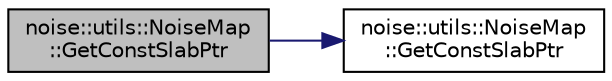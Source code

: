 digraph "noise::utils::NoiseMap::GetConstSlabPtr"
{
  edge [fontname="Helvetica",fontsize="10",labelfontname="Helvetica",labelfontsize="10"];
  node [fontname="Helvetica",fontsize="10",shape=record];
  rankdir="LR";
  Node1 [label="noise::utils::NoiseMap\l::GetConstSlabPtr",height=0.2,width=0.4,color="black", fillcolor="grey75", style="filled" fontcolor="black"];
  Node1 -> Node2 [color="midnightblue",fontsize="10",style="solid",fontname="Helvetica"];
  Node2 [label="noise::utils::NoiseMap\l::GetConstSlabPtr",height=0.2,width=0.4,color="black", fillcolor="white", style="filled",URL="$classnoise_1_1utils_1_1_noise_map.html#a7e9fc390a2fb33ab1b1d65e072bdaeee"];
}
